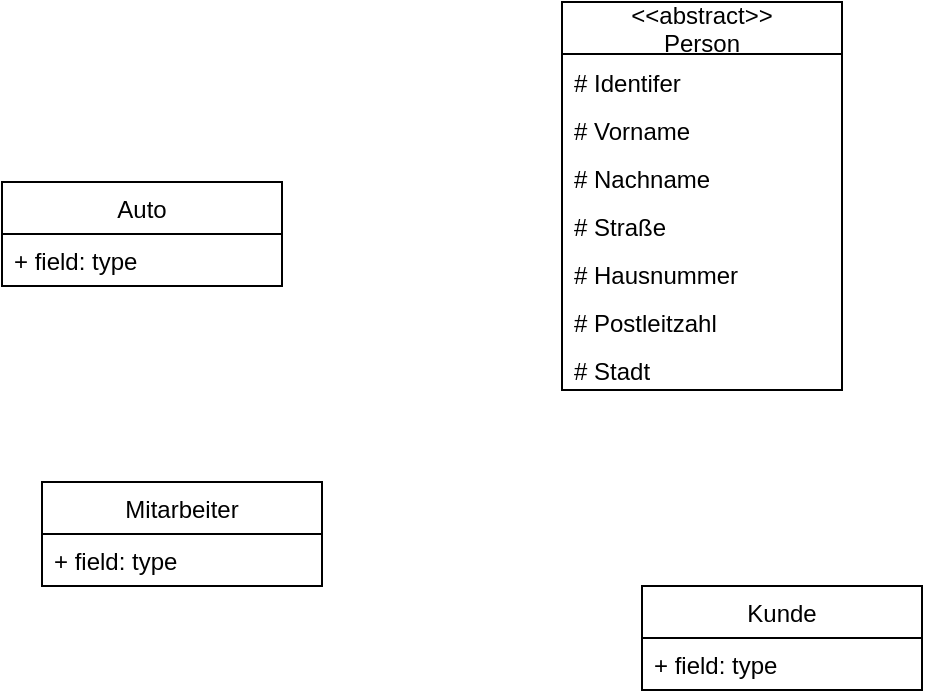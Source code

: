 <mxfile version="16.6.3" type="github">
  <diagram id="WIovc9jqI_weolnuGIgq" name="Page-1">
    <mxGraphModel dx="946" dy="557" grid="1" gridSize="10" guides="1" tooltips="1" connect="1" arrows="1" fold="1" page="1" pageScale="1" pageWidth="827" pageHeight="1169" math="0" shadow="0">
      <root>
        <mxCell id="0" />
        <mxCell id="1" parent="0" />
        <mxCell id="EFEKUuxmQIwIh7Pf4nEL-1" value="Auto" style="swimlane;fontStyle=0;childLayout=stackLayout;horizontal=1;startSize=26;fillColor=none;horizontalStack=0;resizeParent=1;resizeParentMax=0;resizeLast=0;collapsible=1;marginBottom=0;" vertex="1" parent="1">
          <mxGeometry x="310" y="90" width="140" height="52" as="geometry" />
        </mxCell>
        <mxCell id="EFEKUuxmQIwIh7Pf4nEL-2" value="+ field: type" style="text;strokeColor=none;fillColor=none;align=left;verticalAlign=top;spacingLeft=4;spacingRight=4;overflow=hidden;rotatable=0;points=[[0,0.5],[1,0.5]];portConstraint=eastwest;" vertex="1" parent="EFEKUuxmQIwIh7Pf4nEL-1">
          <mxGeometry y="26" width="140" height="26" as="geometry" />
        </mxCell>
        <mxCell id="EFEKUuxmQIwIh7Pf4nEL-5" value="&lt;&lt;abstract&gt;&gt;&#xa;Person" style="swimlane;fontStyle=0;childLayout=stackLayout;horizontal=1;startSize=26;fillColor=none;horizontalStack=0;resizeParent=1;resizeParentMax=0;resizeLast=0;collapsible=1;marginBottom=0;" vertex="1" parent="1">
          <mxGeometry x="590" width="140" height="194" as="geometry" />
        </mxCell>
        <mxCell id="EFEKUuxmQIwIh7Pf4nEL-6" value="# Identifer" style="text;strokeColor=none;fillColor=none;align=left;verticalAlign=bottom;spacingLeft=4;spacingRight=4;overflow=hidden;rotatable=0;points=[[0,0.5],[1,0.5]];portConstraint=eastwest;" vertex="1" parent="EFEKUuxmQIwIh7Pf4nEL-5">
          <mxGeometry y="26" width="140" height="24" as="geometry" />
        </mxCell>
        <mxCell id="EFEKUuxmQIwIh7Pf4nEL-14" value="# Vorname" style="text;strokeColor=none;fillColor=none;align=left;verticalAlign=bottom;spacingLeft=4;spacingRight=4;overflow=hidden;rotatable=0;points=[[0,0.5],[1,0.5]];portConstraint=eastwest;" vertex="1" parent="EFEKUuxmQIwIh7Pf4nEL-5">
          <mxGeometry y="50" width="140" height="24" as="geometry" />
        </mxCell>
        <mxCell id="EFEKUuxmQIwIh7Pf4nEL-12" value="# Nachname" style="text;strokeColor=none;fillColor=none;align=left;verticalAlign=bottom;spacingLeft=4;spacingRight=4;overflow=hidden;rotatable=0;points=[[0,0.5],[1,0.5]];portConstraint=eastwest;" vertex="1" parent="EFEKUuxmQIwIh7Pf4nEL-5">
          <mxGeometry y="74" width="140" height="24" as="geometry" />
        </mxCell>
        <mxCell id="EFEKUuxmQIwIh7Pf4nEL-15" value="# Straße" style="text;strokeColor=none;fillColor=none;align=left;verticalAlign=bottom;spacingLeft=4;spacingRight=4;overflow=hidden;rotatable=0;points=[[0,0.5],[1,0.5]];portConstraint=eastwest;" vertex="1" parent="EFEKUuxmQIwIh7Pf4nEL-5">
          <mxGeometry y="98" width="140" height="24" as="geometry" />
        </mxCell>
        <mxCell id="EFEKUuxmQIwIh7Pf4nEL-16" value="# Hausnummer" style="text;strokeColor=none;fillColor=none;align=left;verticalAlign=bottom;spacingLeft=4;spacingRight=4;overflow=hidden;rotatable=0;points=[[0,0.5],[1,0.5]];portConstraint=eastwest;" vertex="1" parent="EFEKUuxmQIwIh7Pf4nEL-5">
          <mxGeometry y="122" width="140" height="24" as="geometry" />
        </mxCell>
        <mxCell id="EFEKUuxmQIwIh7Pf4nEL-17" value="# Postleitzahl" style="text;strokeColor=none;fillColor=none;align=left;verticalAlign=bottom;spacingLeft=4;spacingRight=4;overflow=hidden;rotatable=0;points=[[0,0.5],[1,0.5]];portConstraint=eastwest;" vertex="1" parent="EFEKUuxmQIwIh7Pf4nEL-5">
          <mxGeometry y="146" width="140" height="24" as="geometry" />
        </mxCell>
        <mxCell id="EFEKUuxmQIwIh7Pf4nEL-18" value="# Stadt" style="text;strokeColor=none;fillColor=none;align=left;verticalAlign=bottom;spacingLeft=4;spacingRight=4;overflow=hidden;rotatable=0;points=[[0,0.5],[1,0.5]];portConstraint=eastwest;" vertex="1" parent="EFEKUuxmQIwIh7Pf4nEL-5">
          <mxGeometry y="170" width="140" height="24" as="geometry" />
        </mxCell>
        <mxCell id="EFEKUuxmQIwIh7Pf4nEL-7" value="Mitarbeiter" style="swimlane;fontStyle=0;childLayout=stackLayout;horizontal=1;startSize=26;fillColor=none;horizontalStack=0;resizeParent=1;resizeParentMax=0;resizeLast=0;collapsible=1;marginBottom=0;" vertex="1" parent="1">
          <mxGeometry x="330" y="240" width="140" height="52" as="geometry" />
        </mxCell>
        <mxCell id="EFEKUuxmQIwIh7Pf4nEL-8" value="+ field: type" style="text;strokeColor=none;fillColor=none;align=left;verticalAlign=top;spacingLeft=4;spacingRight=4;overflow=hidden;rotatable=0;points=[[0,0.5],[1,0.5]];portConstraint=eastwest;" vertex="1" parent="EFEKUuxmQIwIh7Pf4nEL-7">
          <mxGeometry y="26" width="140" height="26" as="geometry" />
        </mxCell>
        <mxCell id="EFEKUuxmQIwIh7Pf4nEL-9" value="Kunde" style="swimlane;fontStyle=0;childLayout=stackLayout;horizontal=1;startSize=26;fillColor=none;horizontalStack=0;resizeParent=1;resizeParentMax=0;resizeLast=0;collapsible=1;marginBottom=0;" vertex="1" parent="1">
          <mxGeometry x="630" y="292" width="140" height="52" as="geometry" />
        </mxCell>
        <mxCell id="EFEKUuxmQIwIh7Pf4nEL-10" value="+ field: type" style="text;strokeColor=none;fillColor=none;align=left;verticalAlign=top;spacingLeft=4;spacingRight=4;overflow=hidden;rotatable=0;points=[[0,0.5],[1,0.5]];portConstraint=eastwest;" vertex="1" parent="EFEKUuxmQIwIh7Pf4nEL-9">
          <mxGeometry y="26" width="140" height="26" as="geometry" />
        </mxCell>
      </root>
    </mxGraphModel>
  </diagram>
</mxfile>
